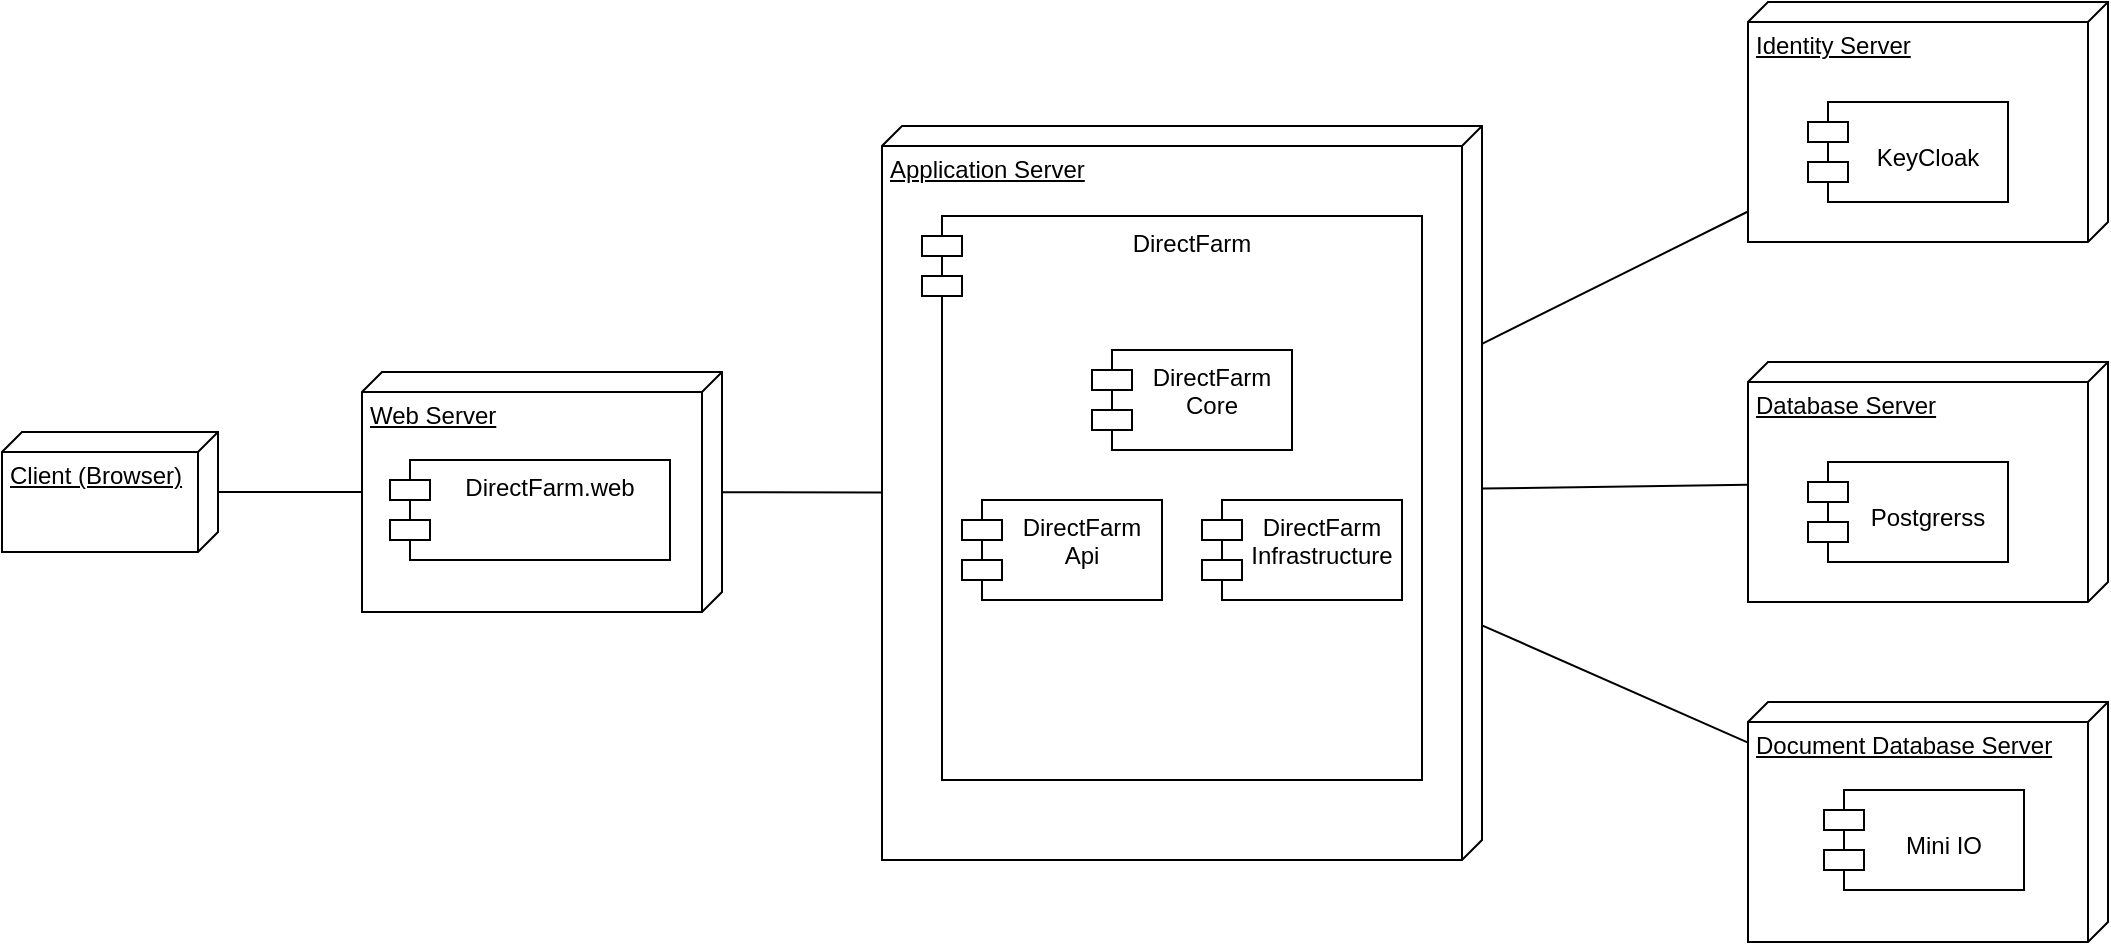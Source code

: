 <mxfile version="26.0.7">
  <diagram name="Page-1" id="VPaOXWFFRLuavpoR9e43">
    <mxGraphModel dx="1434" dy="956" grid="1" gridSize="10" guides="1" tooltips="1" connect="1" arrows="1" fold="1" page="1" pageScale="1" pageWidth="850" pageHeight="1100" math="0" shadow="0">
      <root>
        <mxCell id="0" />
        <mxCell id="1" parent="0" />
        <mxCell id="A3BgRcUt9gxDGE8-_YkN-1" value="Client (Browser)" style="verticalAlign=top;align=left;spacingTop=8;spacingLeft=2;spacingRight=12;shape=cube;size=10;direction=south;fontStyle=4;html=1;whiteSpace=wrap;" parent="1" vertex="1">
          <mxGeometry x="20" y="325" width="108" height="60" as="geometry" />
        </mxCell>
        <mxCell id="A3BgRcUt9gxDGE8-_YkN-3" value="Web Server" style="verticalAlign=top;align=left;spacingTop=8;spacingLeft=2;spacingRight=12;shape=cube;size=10;direction=south;fontStyle=4;html=1;whiteSpace=wrap;" parent="1" vertex="1">
          <mxGeometry x="200" y="295" width="180" height="120" as="geometry" />
        </mxCell>
        <mxCell id="A3BgRcUt9gxDGE8-_YkN-4" value="Application Server" style="verticalAlign=top;align=left;spacingTop=8;spacingLeft=2;spacingRight=12;shape=cube;size=10;direction=south;fontStyle=4;html=1;whiteSpace=wrap;" parent="1" vertex="1">
          <mxGeometry x="460" y="172" width="300" height="367" as="geometry" />
        </mxCell>
        <mxCell id="A3BgRcUt9gxDGE8-_YkN-5" value="Identity Server" style="verticalAlign=top;align=left;spacingTop=8;spacingLeft=2;spacingRight=12;shape=cube;size=10;direction=south;fontStyle=4;html=1;whiteSpace=wrap;" parent="1" vertex="1">
          <mxGeometry x="893" y="110" width="180" height="120" as="geometry" />
        </mxCell>
        <mxCell id="A3BgRcUt9gxDGE8-_YkN-6" value="Database Server" style="verticalAlign=top;align=left;spacingTop=8;spacingLeft=2;spacingRight=12;shape=cube;size=10;direction=south;fontStyle=4;html=1;whiteSpace=wrap;" parent="1" vertex="1">
          <mxGeometry x="893" y="290" width="180" height="120" as="geometry" />
        </mxCell>
        <mxCell id="A3BgRcUt9gxDGE8-_YkN-7" value="Document Database Server" style="verticalAlign=top;align=left;spacingTop=8;spacingLeft=2;spacingRight=12;shape=cube;size=10;direction=south;fontStyle=4;html=1;whiteSpace=wrap;" parent="1" vertex="1">
          <mxGeometry x="893" y="460" width="180" height="120" as="geometry" />
        </mxCell>
        <mxCell id="A3BgRcUt9gxDGE8-_YkN-8" value="&lt;div&gt;&lt;br&gt;&lt;/div&gt;Postgrerss" style="shape=module;align=left;spacingLeft=20;align=center;verticalAlign=top;whiteSpace=wrap;html=1;" parent="1" vertex="1">
          <mxGeometry x="923" y="340" width="100" height="50" as="geometry" />
        </mxCell>
        <mxCell id="A3BgRcUt9gxDGE8-_YkN-9" value="&lt;div&gt;&lt;br&gt;&lt;/div&gt;Mini IO" style="shape=module;align=left;spacingLeft=20;align=center;verticalAlign=top;whiteSpace=wrap;html=1;" parent="1" vertex="1">
          <mxGeometry x="931" y="504" width="100" height="50" as="geometry" />
        </mxCell>
        <mxCell id="A3BgRcUt9gxDGE8-_YkN-10" value="&lt;div&gt;&lt;br&gt;&lt;/div&gt;KeyCloak" style="shape=module;align=left;spacingLeft=20;align=center;verticalAlign=top;whiteSpace=wrap;html=1;" parent="1" vertex="1">
          <mxGeometry x="923" y="160" width="100" height="50" as="geometry" />
        </mxCell>
        <mxCell id="A3BgRcUt9gxDGE8-_YkN-11" value="&lt;div&gt;DirectFarm&lt;/div&gt;" style="shape=module;align=left;spacingLeft=20;align=center;verticalAlign=top;whiteSpace=wrap;html=1;" parent="1" vertex="1">
          <mxGeometry x="480" y="217" width="250" height="282" as="geometry" />
        </mxCell>
        <mxCell id="A3BgRcUt9gxDGE8-_YkN-12" value="DirectFarm.web&lt;div&gt;&lt;/div&gt;" style="shape=module;align=left;spacingLeft=20;align=center;verticalAlign=top;whiteSpace=wrap;html=1;" parent="1" vertex="1">
          <mxGeometry x="214" y="339" width="140" height="50" as="geometry" />
        </mxCell>
        <mxCell id="A3BgRcUt9gxDGE8-_YkN-13" value="DirectFarm Api&lt;div&gt;&lt;/div&gt;" style="shape=module;align=left;spacingLeft=20;align=center;verticalAlign=top;whiteSpace=wrap;html=1;" parent="1" vertex="1">
          <mxGeometry x="500" y="359" width="100" height="50" as="geometry" />
        </mxCell>
        <mxCell id="A3BgRcUt9gxDGE8-_YkN-14" value="DirectFarm Infrastructure&lt;div&gt;&lt;/div&gt;" style="shape=module;align=left;spacingLeft=20;align=center;verticalAlign=top;whiteSpace=wrap;html=1;" parent="1" vertex="1">
          <mxGeometry x="620" y="359" width="100" height="50" as="geometry" />
        </mxCell>
        <mxCell id="A3BgRcUt9gxDGE8-_YkN-16" value="DirectFarm Core&lt;div&gt;&lt;/div&gt;" style="shape=module;align=left;spacingLeft=20;align=center;verticalAlign=top;whiteSpace=wrap;html=1;" parent="1" vertex="1">
          <mxGeometry x="565" y="284" width="100" height="50" as="geometry" />
        </mxCell>
        <mxCell id="A3BgRcUt9gxDGE8-_YkN-18" value="" style="endArrow=none;html=1;rounded=0;" parent="1" source="A3BgRcUt9gxDGE8-_YkN-1" target="A3BgRcUt9gxDGE8-_YkN-3" edge="1">
          <mxGeometry width="50" height="50" relative="1" as="geometry">
            <mxPoint x="400" y="440" as="sourcePoint" />
            <mxPoint x="450" y="390" as="targetPoint" />
          </mxGeometry>
        </mxCell>
        <mxCell id="A3BgRcUt9gxDGE8-_YkN-19" value="" style="endArrow=none;html=1;rounded=0;" parent="1" source="A3BgRcUt9gxDGE8-_YkN-4" target="A3BgRcUt9gxDGE8-_YkN-3" edge="1">
          <mxGeometry width="50" height="50" relative="1" as="geometry">
            <mxPoint x="118" y="371" as="sourcePoint" />
            <mxPoint x="210" y="370" as="targetPoint" />
          </mxGeometry>
        </mxCell>
        <mxCell id="A3BgRcUt9gxDGE8-_YkN-20" value="" style="endArrow=none;html=1;rounded=0;" parent="1" source="A3BgRcUt9gxDGE8-_YkN-4" target="A3BgRcUt9gxDGE8-_YkN-5" edge="1">
          <mxGeometry width="50" height="50" relative="1" as="geometry">
            <mxPoint x="470" y="365" as="sourcePoint" />
            <mxPoint x="390" y="365" as="targetPoint" />
          </mxGeometry>
        </mxCell>
        <mxCell id="A3BgRcUt9gxDGE8-_YkN-21" value="" style="endArrow=none;html=1;rounded=0;" parent="1" source="A3BgRcUt9gxDGE8-_YkN-6" target="A3BgRcUt9gxDGE8-_YkN-4" edge="1">
          <mxGeometry width="50" height="50" relative="1" as="geometry">
            <mxPoint x="860" y="349.5" as="sourcePoint" />
            <mxPoint x="780" y="349.5" as="targetPoint" />
          </mxGeometry>
        </mxCell>
        <mxCell id="A3BgRcUt9gxDGE8-_YkN-22" value="" style="endArrow=none;html=1;rounded=0;" parent="1" source="A3BgRcUt9gxDGE8-_YkN-7" target="A3BgRcUt9gxDGE8-_YkN-4" edge="1">
          <mxGeometry width="50" height="50" relative="1" as="geometry">
            <mxPoint x="880" y="450" as="sourcePoint" />
            <mxPoint x="800" y="450" as="targetPoint" />
          </mxGeometry>
        </mxCell>
      </root>
    </mxGraphModel>
  </diagram>
</mxfile>
